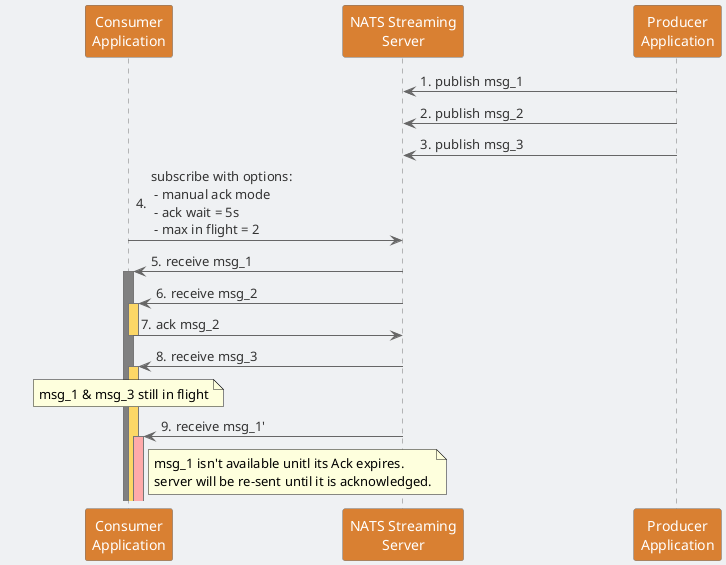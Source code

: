 @startuml acknowledgement

skinparam ParticipantPadding 80
skinparam BackgroundColor #EFF1F3
skinparam Shadowing false
skinparam sequence {
    ParticipantBorderColor #777777
    ParticipantFontColor #FFFFFF
    LifeLineBorderColor #777777
    ArrowColor #666666
    ArrowFontColor #333333
    NoteFontColor #333333
}

participant "Consumer\nApplication"  as con    #D98032
participant "NATS Streaming\nServer" as server #D98032
participant "Producer\nApplication"  as pro    #D98032

autonumber "0."

pro -> server : publish msg_1

pro -> server : publish msg_2

pro -> server : publish msg_3

con -> server : subscribe with options:\n - manual ack mode\n - ack wait = 5s\n - max in flight = 2

server -> con : receive msg_1
activate con #Gray

server -> con : receive msg_2
activate con #FCD766 

con -> server : ack msg_2
deactivate con

server -> con : receive msg_3
activate con #FCD766 

note over con : msg_1 & msg_3 still in flight

server -> con : receive msg_1'
activate con #FFAAAA

note right of con : msg_1 isn't available unitl its Ack expires.\nserver will be re-sent until it is acknowledged.

@enduml